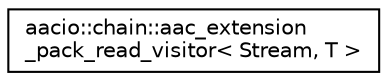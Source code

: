 digraph "Graphical Class Hierarchy"
{
  edge [fontname="Helvetica",fontsize="10",labelfontname="Helvetica",labelfontsize="10"];
  node [fontname="Helvetica",fontsize="10",shape=record];
  rankdir="LR";
  Node0 [label="aacio::chain::aac_extension\l_pack_read_visitor\< Stream, T \>",height=0.2,width=0.4,color="black", fillcolor="white", style="filled",URL="$structaacio_1_1chain_1_1aac__extension__pack__read__visitor.html"];
}
